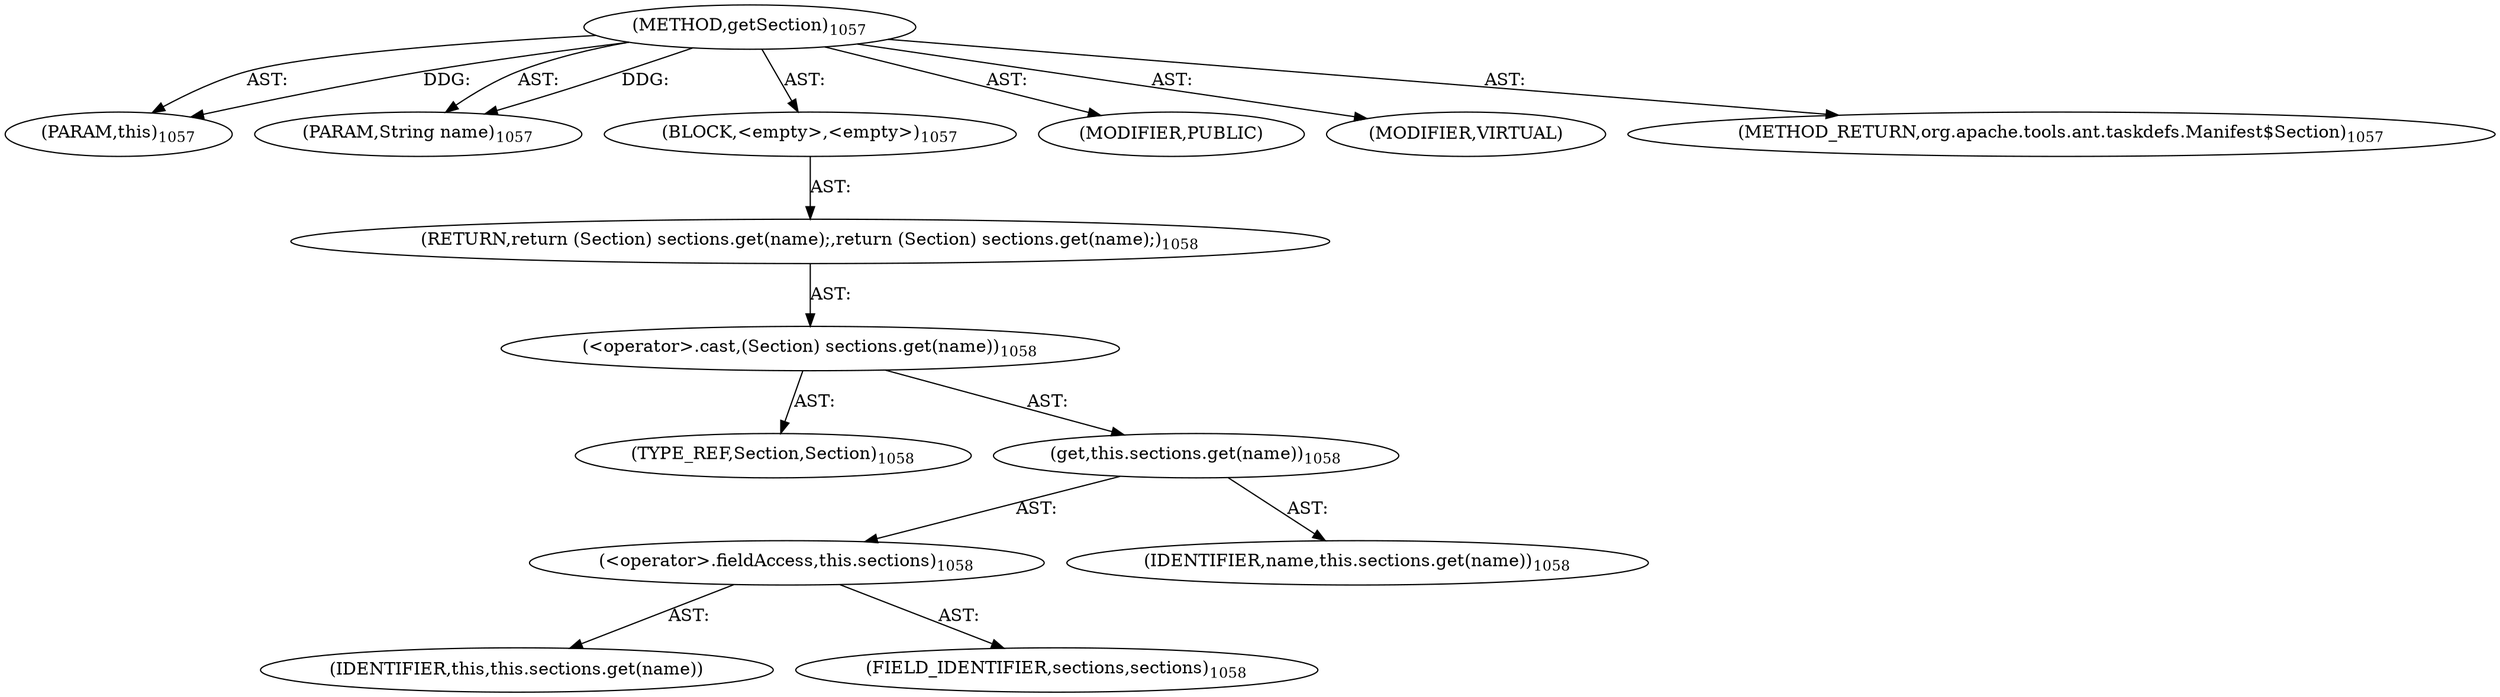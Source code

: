 digraph "getSection" {  
"111669149743" [label = <(METHOD,getSection)<SUB>1057</SUB>> ]
"115964117069" [label = <(PARAM,this)<SUB>1057</SUB>> ]
"115964117070" [label = <(PARAM,String name)<SUB>1057</SUB>> ]
"25769803936" [label = <(BLOCK,&lt;empty&gt;,&lt;empty&gt;)<SUB>1057</SUB>> ]
"146028888105" [label = <(RETURN,return (Section) sections.get(name);,return (Section) sections.get(name);)<SUB>1058</SUB>> ]
"30064771824" [label = <(&lt;operator&gt;.cast,(Section) sections.get(name))<SUB>1058</SUB>> ]
"180388626480" [label = <(TYPE_REF,Section,Section)<SUB>1058</SUB>> ]
"30064771825" [label = <(get,this.sections.get(name))<SUB>1058</SUB>> ]
"30064771826" [label = <(&lt;operator&gt;.fieldAccess,this.sections)<SUB>1058</SUB>> ]
"68719477284" [label = <(IDENTIFIER,this,this.sections.get(name))> ]
"55834575007" [label = <(FIELD_IDENTIFIER,sections,sections)<SUB>1058</SUB>> ]
"68719477285" [label = <(IDENTIFIER,name,this.sections.get(name))<SUB>1058</SUB>> ]
"133143986301" [label = <(MODIFIER,PUBLIC)> ]
"133143986302" [label = <(MODIFIER,VIRTUAL)> ]
"128849018927" [label = <(METHOD_RETURN,org.apache.tools.ant.taskdefs.Manifest$Section)<SUB>1057</SUB>> ]
  "111669149743" -> "115964117069"  [ label = "AST: "] 
  "111669149743" -> "115964117070"  [ label = "AST: "] 
  "111669149743" -> "25769803936"  [ label = "AST: "] 
  "111669149743" -> "133143986301"  [ label = "AST: "] 
  "111669149743" -> "133143986302"  [ label = "AST: "] 
  "111669149743" -> "128849018927"  [ label = "AST: "] 
  "25769803936" -> "146028888105"  [ label = "AST: "] 
  "146028888105" -> "30064771824"  [ label = "AST: "] 
  "30064771824" -> "180388626480"  [ label = "AST: "] 
  "30064771824" -> "30064771825"  [ label = "AST: "] 
  "30064771825" -> "30064771826"  [ label = "AST: "] 
  "30064771825" -> "68719477285"  [ label = "AST: "] 
  "30064771826" -> "68719477284"  [ label = "AST: "] 
  "30064771826" -> "55834575007"  [ label = "AST: "] 
  "111669149743" -> "115964117069"  [ label = "DDG: "] 
  "111669149743" -> "115964117070"  [ label = "DDG: "] 
}
